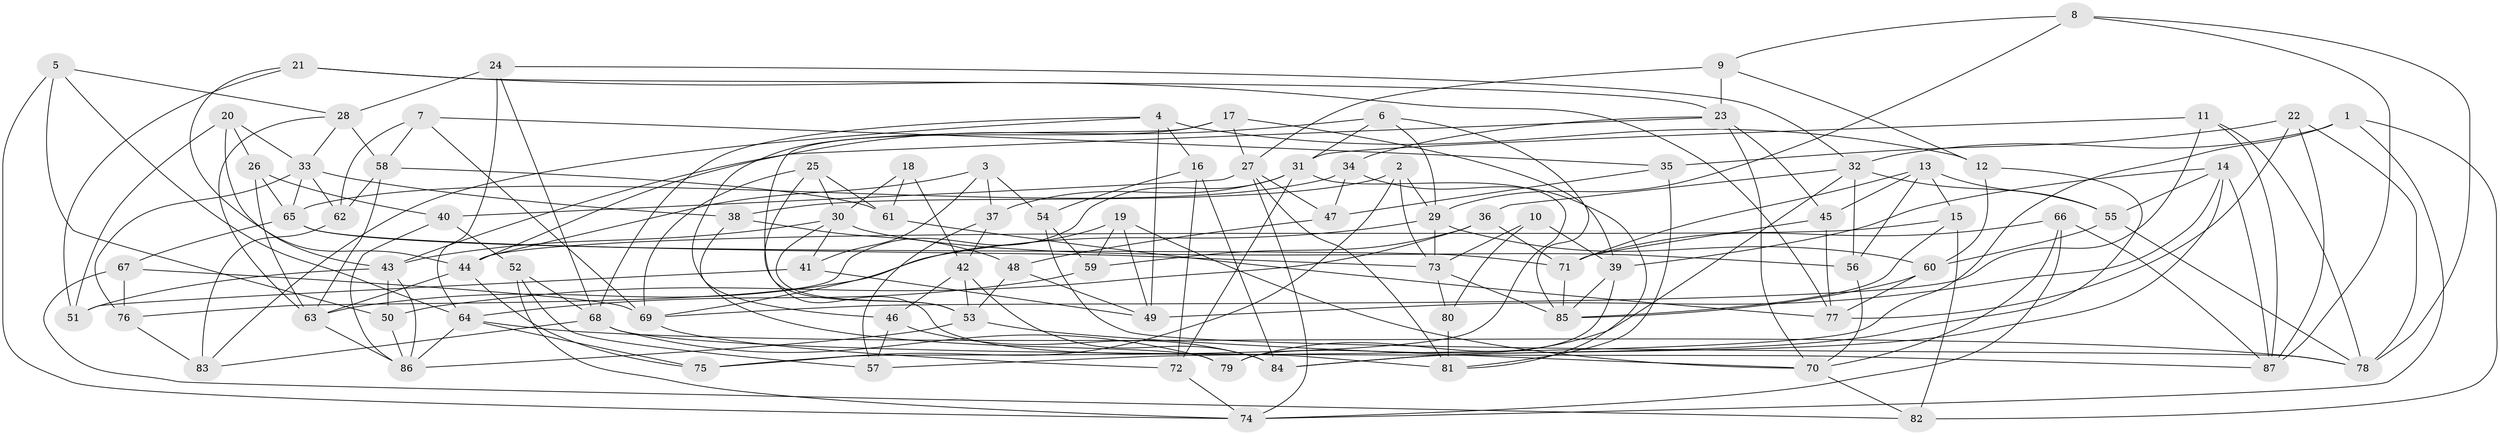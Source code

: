 // original degree distribution, {4: 1.0}
// Generated by graph-tools (version 1.1) at 2025/38/03/04/25 23:38:09]
// undirected, 87 vertices, 202 edges
graph export_dot {
  node [color=gray90,style=filled];
  1;
  2;
  3;
  4;
  5;
  6;
  7;
  8;
  9;
  10;
  11;
  12;
  13;
  14;
  15;
  16;
  17;
  18;
  19;
  20;
  21;
  22;
  23;
  24;
  25;
  26;
  27;
  28;
  29;
  30;
  31;
  32;
  33;
  34;
  35;
  36;
  37;
  38;
  39;
  40;
  41;
  42;
  43;
  44;
  45;
  46;
  47;
  48;
  49;
  50;
  51;
  52;
  53;
  54;
  55;
  56;
  57;
  58;
  59;
  60;
  61;
  62;
  63;
  64;
  65;
  66;
  67;
  68;
  69;
  70;
  71;
  72;
  73;
  74;
  75;
  76;
  77;
  78;
  79;
  80;
  81;
  82;
  83;
  84;
  85;
  86;
  87;
  1 -- 32 [weight=1.0];
  1 -- 57 [weight=1.0];
  1 -- 74 [weight=1.0];
  1 -- 82 [weight=1.0];
  2 -- 29 [weight=1.0];
  2 -- 38 [weight=1.0];
  2 -- 73 [weight=1.0];
  2 -- 75 [weight=1.0];
  3 -- 37 [weight=1.0];
  3 -- 41 [weight=1.0];
  3 -- 44 [weight=1.0];
  3 -- 54 [weight=1.0];
  4 -- 12 [weight=1.0];
  4 -- 16 [weight=1.0];
  4 -- 49 [weight=2.0];
  4 -- 68 [weight=1.0];
  4 -- 83 [weight=1.0];
  5 -- 28 [weight=1.0];
  5 -- 50 [weight=1.0];
  5 -- 64 [weight=1.0];
  5 -- 74 [weight=1.0];
  6 -- 29 [weight=1.0];
  6 -- 31 [weight=1.0];
  6 -- 44 [weight=1.0];
  6 -- 85 [weight=1.0];
  7 -- 35 [weight=1.0];
  7 -- 58 [weight=1.0];
  7 -- 62 [weight=1.0];
  7 -- 69 [weight=1.0];
  8 -- 9 [weight=1.0];
  8 -- 29 [weight=1.0];
  8 -- 78 [weight=1.0];
  8 -- 87 [weight=1.0];
  9 -- 12 [weight=1.0];
  9 -- 23 [weight=1.0];
  9 -- 27 [weight=1.0];
  10 -- 39 [weight=2.0];
  10 -- 73 [weight=1.0];
  10 -- 80 [weight=1.0];
  11 -- 31 [weight=1.0];
  11 -- 69 [weight=1.0];
  11 -- 78 [weight=1.0];
  11 -- 87 [weight=1.0];
  12 -- 60 [weight=1.0];
  12 -- 84 [weight=1.0];
  13 -- 15 [weight=1.0];
  13 -- 45 [weight=1.0];
  13 -- 55 [weight=2.0];
  13 -- 56 [weight=1.0];
  13 -- 71 [weight=1.0];
  14 -- 39 [weight=1.0];
  14 -- 49 [weight=1.0];
  14 -- 55 [weight=1.0];
  14 -- 84 [weight=2.0];
  14 -- 87 [weight=1.0];
  15 -- 44 [weight=1.0];
  15 -- 82 [weight=1.0];
  15 -- 85 [weight=1.0];
  16 -- 54 [weight=1.0];
  16 -- 72 [weight=1.0];
  16 -- 84 [weight=1.0];
  17 -- 27 [weight=1.0];
  17 -- 39 [weight=1.0];
  17 -- 46 [weight=1.0];
  17 -- 53 [weight=1.0];
  18 -- 30 [weight=1.0];
  18 -- 42 [weight=2.0];
  18 -- 61 [weight=1.0];
  19 -- 49 [weight=1.0];
  19 -- 59 [weight=1.0];
  19 -- 69 [weight=1.0];
  19 -- 70 [weight=1.0];
  20 -- 26 [weight=1.0];
  20 -- 33 [weight=1.0];
  20 -- 43 [weight=1.0];
  20 -- 51 [weight=1.0];
  21 -- 23 [weight=1.0];
  21 -- 44 [weight=1.0];
  21 -- 51 [weight=1.0];
  21 -- 77 [weight=1.0];
  22 -- 35 [weight=1.0];
  22 -- 77 [weight=1.0];
  22 -- 78 [weight=1.0];
  22 -- 87 [weight=1.0];
  23 -- 34 [weight=1.0];
  23 -- 43 [weight=1.0];
  23 -- 45 [weight=1.0];
  23 -- 70 [weight=1.0];
  24 -- 28 [weight=1.0];
  24 -- 32 [weight=1.0];
  24 -- 64 [weight=1.0];
  24 -- 68 [weight=1.0];
  25 -- 30 [weight=1.0];
  25 -- 61 [weight=1.0];
  25 -- 69 [weight=1.0];
  25 -- 81 [weight=1.0];
  26 -- 40 [weight=1.0];
  26 -- 63 [weight=1.0];
  26 -- 65 [weight=1.0];
  27 -- 40 [weight=1.0];
  27 -- 47 [weight=1.0];
  27 -- 74 [weight=1.0];
  27 -- 81 [weight=1.0];
  28 -- 33 [weight=1.0];
  28 -- 58 [weight=2.0];
  28 -- 63 [weight=1.0];
  29 -- 60 [weight=1.0];
  29 -- 63 [weight=1.0];
  29 -- 73 [weight=1.0];
  30 -- 41 [weight=1.0];
  30 -- 43 [weight=1.0];
  30 -- 53 [weight=1.0];
  30 -- 56 [weight=1.0];
  31 -- 37 [weight=1.0];
  31 -- 72 [weight=1.0];
  31 -- 75 [weight=1.0];
  31 -- 76 [weight=1.0];
  32 -- 36 [weight=1.0];
  32 -- 55 [weight=1.0];
  32 -- 56 [weight=1.0];
  32 -- 79 [weight=1.0];
  33 -- 38 [weight=1.0];
  33 -- 62 [weight=1.0];
  33 -- 65 [weight=1.0];
  33 -- 76 [weight=1.0];
  34 -- 47 [weight=1.0];
  34 -- 65 [weight=1.0];
  34 -- 81 [weight=1.0];
  35 -- 47 [weight=1.0];
  35 -- 81 [weight=1.0];
  36 -- 50 [weight=1.0];
  36 -- 59 [weight=1.0];
  36 -- 71 [weight=1.0];
  37 -- 42 [weight=1.0];
  37 -- 57 [weight=1.0];
  38 -- 48 [weight=1.0];
  38 -- 79 [weight=1.0];
  39 -- 79 [weight=1.0];
  39 -- 85 [weight=1.0];
  40 -- 52 [weight=1.0];
  40 -- 86 [weight=1.0];
  41 -- 49 [weight=1.0];
  41 -- 51 [weight=1.0];
  42 -- 46 [weight=1.0];
  42 -- 53 [weight=1.0];
  42 -- 84 [weight=1.0];
  43 -- 50 [weight=1.0];
  43 -- 51 [weight=1.0];
  43 -- 86 [weight=1.0];
  44 -- 63 [weight=1.0];
  44 -- 75 [weight=1.0];
  45 -- 71 [weight=1.0];
  45 -- 77 [weight=1.0];
  46 -- 57 [weight=1.0];
  46 -- 84 [weight=1.0];
  47 -- 48 [weight=1.0];
  48 -- 49 [weight=1.0];
  48 -- 53 [weight=1.0];
  50 -- 86 [weight=1.0];
  52 -- 57 [weight=1.0];
  52 -- 68 [weight=1.0];
  52 -- 74 [weight=1.0];
  53 -- 70 [weight=1.0];
  53 -- 86 [weight=1.0];
  54 -- 59 [weight=1.0];
  54 -- 78 [weight=1.0];
  55 -- 60 [weight=1.0];
  55 -- 78 [weight=1.0];
  56 -- 70 [weight=1.0];
  58 -- 61 [weight=1.0];
  58 -- 62 [weight=1.0];
  58 -- 63 [weight=1.0];
  59 -- 64 [weight=1.0];
  60 -- 77 [weight=2.0];
  60 -- 85 [weight=1.0];
  61 -- 77 [weight=1.0];
  62 -- 83 [weight=1.0];
  63 -- 86 [weight=1.0];
  64 -- 75 [weight=1.0];
  64 -- 78 [weight=1.0];
  64 -- 86 [weight=1.0];
  65 -- 67 [weight=1.0];
  65 -- 71 [weight=1.0];
  65 -- 73 [weight=1.0];
  66 -- 70 [weight=1.0];
  66 -- 71 [weight=1.0];
  66 -- 74 [weight=1.0];
  66 -- 87 [weight=1.0];
  67 -- 69 [weight=1.0];
  67 -- 76 [weight=1.0];
  67 -- 82 [weight=1.0];
  68 -- 79 [weight=1.0];
  68 -- 83 [weight=1.0];
  68 -- 87 [weight=1.0];
  69 -- 72 [weight=1.0];
  70 -- 82 [weight=1.0];
  71 -- 85 [weight=1.0];
  72 -- 74 [weight=1.0];
  73 -- 80 [weight=1.0];
  73 -- 85 [weight=1.0];
  76 -- 83 [weight=1.0];
  80 -- 81 [weight=2.0];
}
